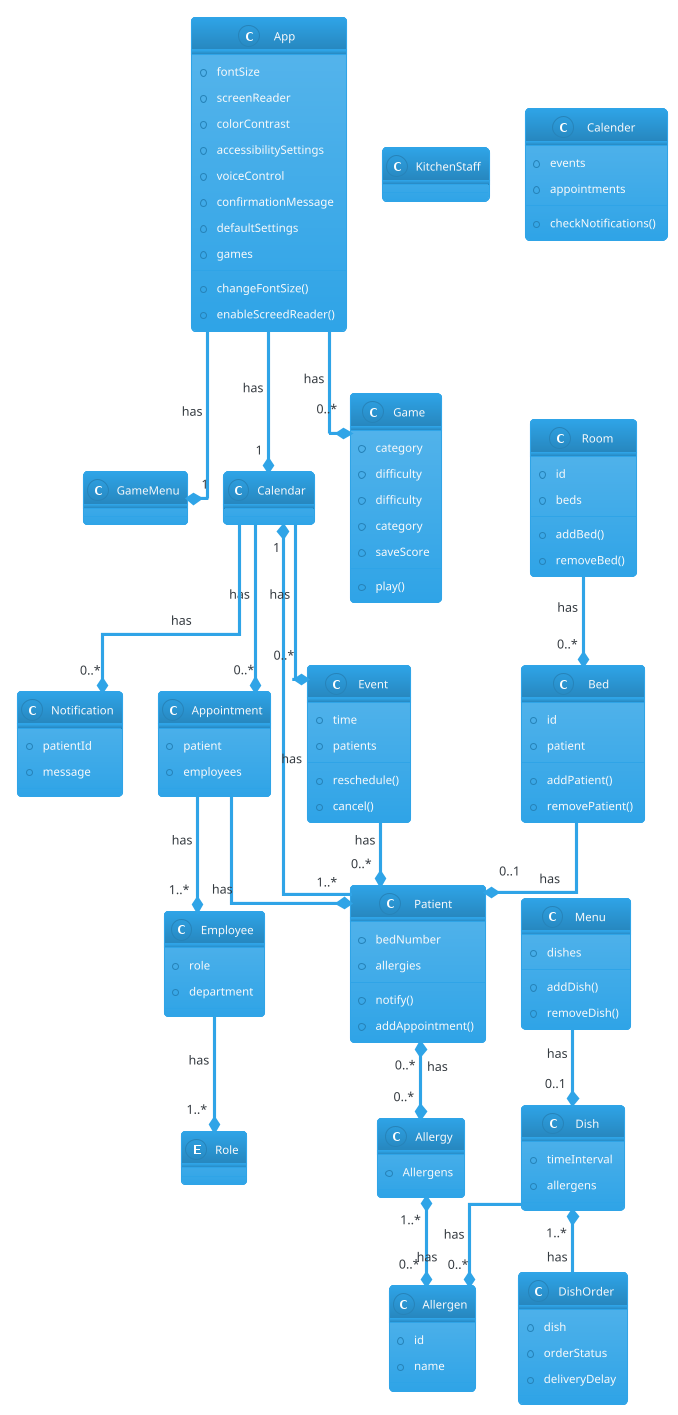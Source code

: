 /'

    Class diagram for Patient Assist Project - SYSDAT F25 

    Crow's Foot Notation:
        Type 	        Symbol
        
        Zero or One 	|o--
        Exactly One 	||--
        Zero or Many 	}o--
        One or Many 	}|--

'/

@startuml
!theme cerulean
skinparam linetype ortho

class App {
    +fontSize
    +screenReader
    +colorContrast
    +accessibilitySettings
    +voiceControl
    +confirmationMessage
    +defaultSettings
    +games
    +changeFontSize()
    +enableScreedReader()
}

class Patient {
    +bedNumber
    +allergies
    +notify()
    +addAppointment()
}

class Menu {
    +dishes
    +addDish()
    +removeDish()
}

class Dish {
    +timeInterval
    +allergens
}

class DishOrder {
    +dish
    +orderStatus
    +deliveryDelay
}

class Allergy {
    +Allergens
}

class Allergen {
    +id
    +name
}

class Game {
    +category
    +difficulty
}

class GameMenu {
}

class Game {
    +difficulty
    +category
    +play()
    +saveScore
}

class KitchenStaff {
}

class Notification {
    +patientId
    +message
}

class Calender {
    +events
    +appointments
    +checkNotifications()
}

class Event {
    +time
    +patients
    +reschedule()
    +cancel()
}

class Appointment {
    +patient
    +employees
}

class Employee {
    +role
    +department
}

class Room {
    +id
    +beds
    +addBed()
    +removeBed()
}

class Bed {
    +id
    +patient
    +addPatient()
    +removePatient()
}

enum Role

/' 

    RELATIONS
    
'/

App --* "1" GameMenu : has
App --* "0..*" Game : has
App --* "1" Calendar : has
Patient --* "1" Calendar : has
Patient "0..*" *--* "0..*" Allergy : has
Allergy "1..*" *--* "0..*" Allergen : has
Dish "1..*" *-- DishOrder : has
Dish --* "0..*" Allergen : has
Calendar --* "0..*" Appointment : has
Calendar --* "0..*" Event : has
Calendar --* "0..*" Notification : has
Event --* "0..*" Patient : has
Appointment --* "1..*" Patient : has
Appointment --* "1..*" Employee : has
Room --* "0..*" Bed : has
Bed --* "0..1" Patient : has
Menu --* "0..1" Dish : has
Employee --* "1..*" Role : has

/' 

    NOTES 
    
'/

@enduml


